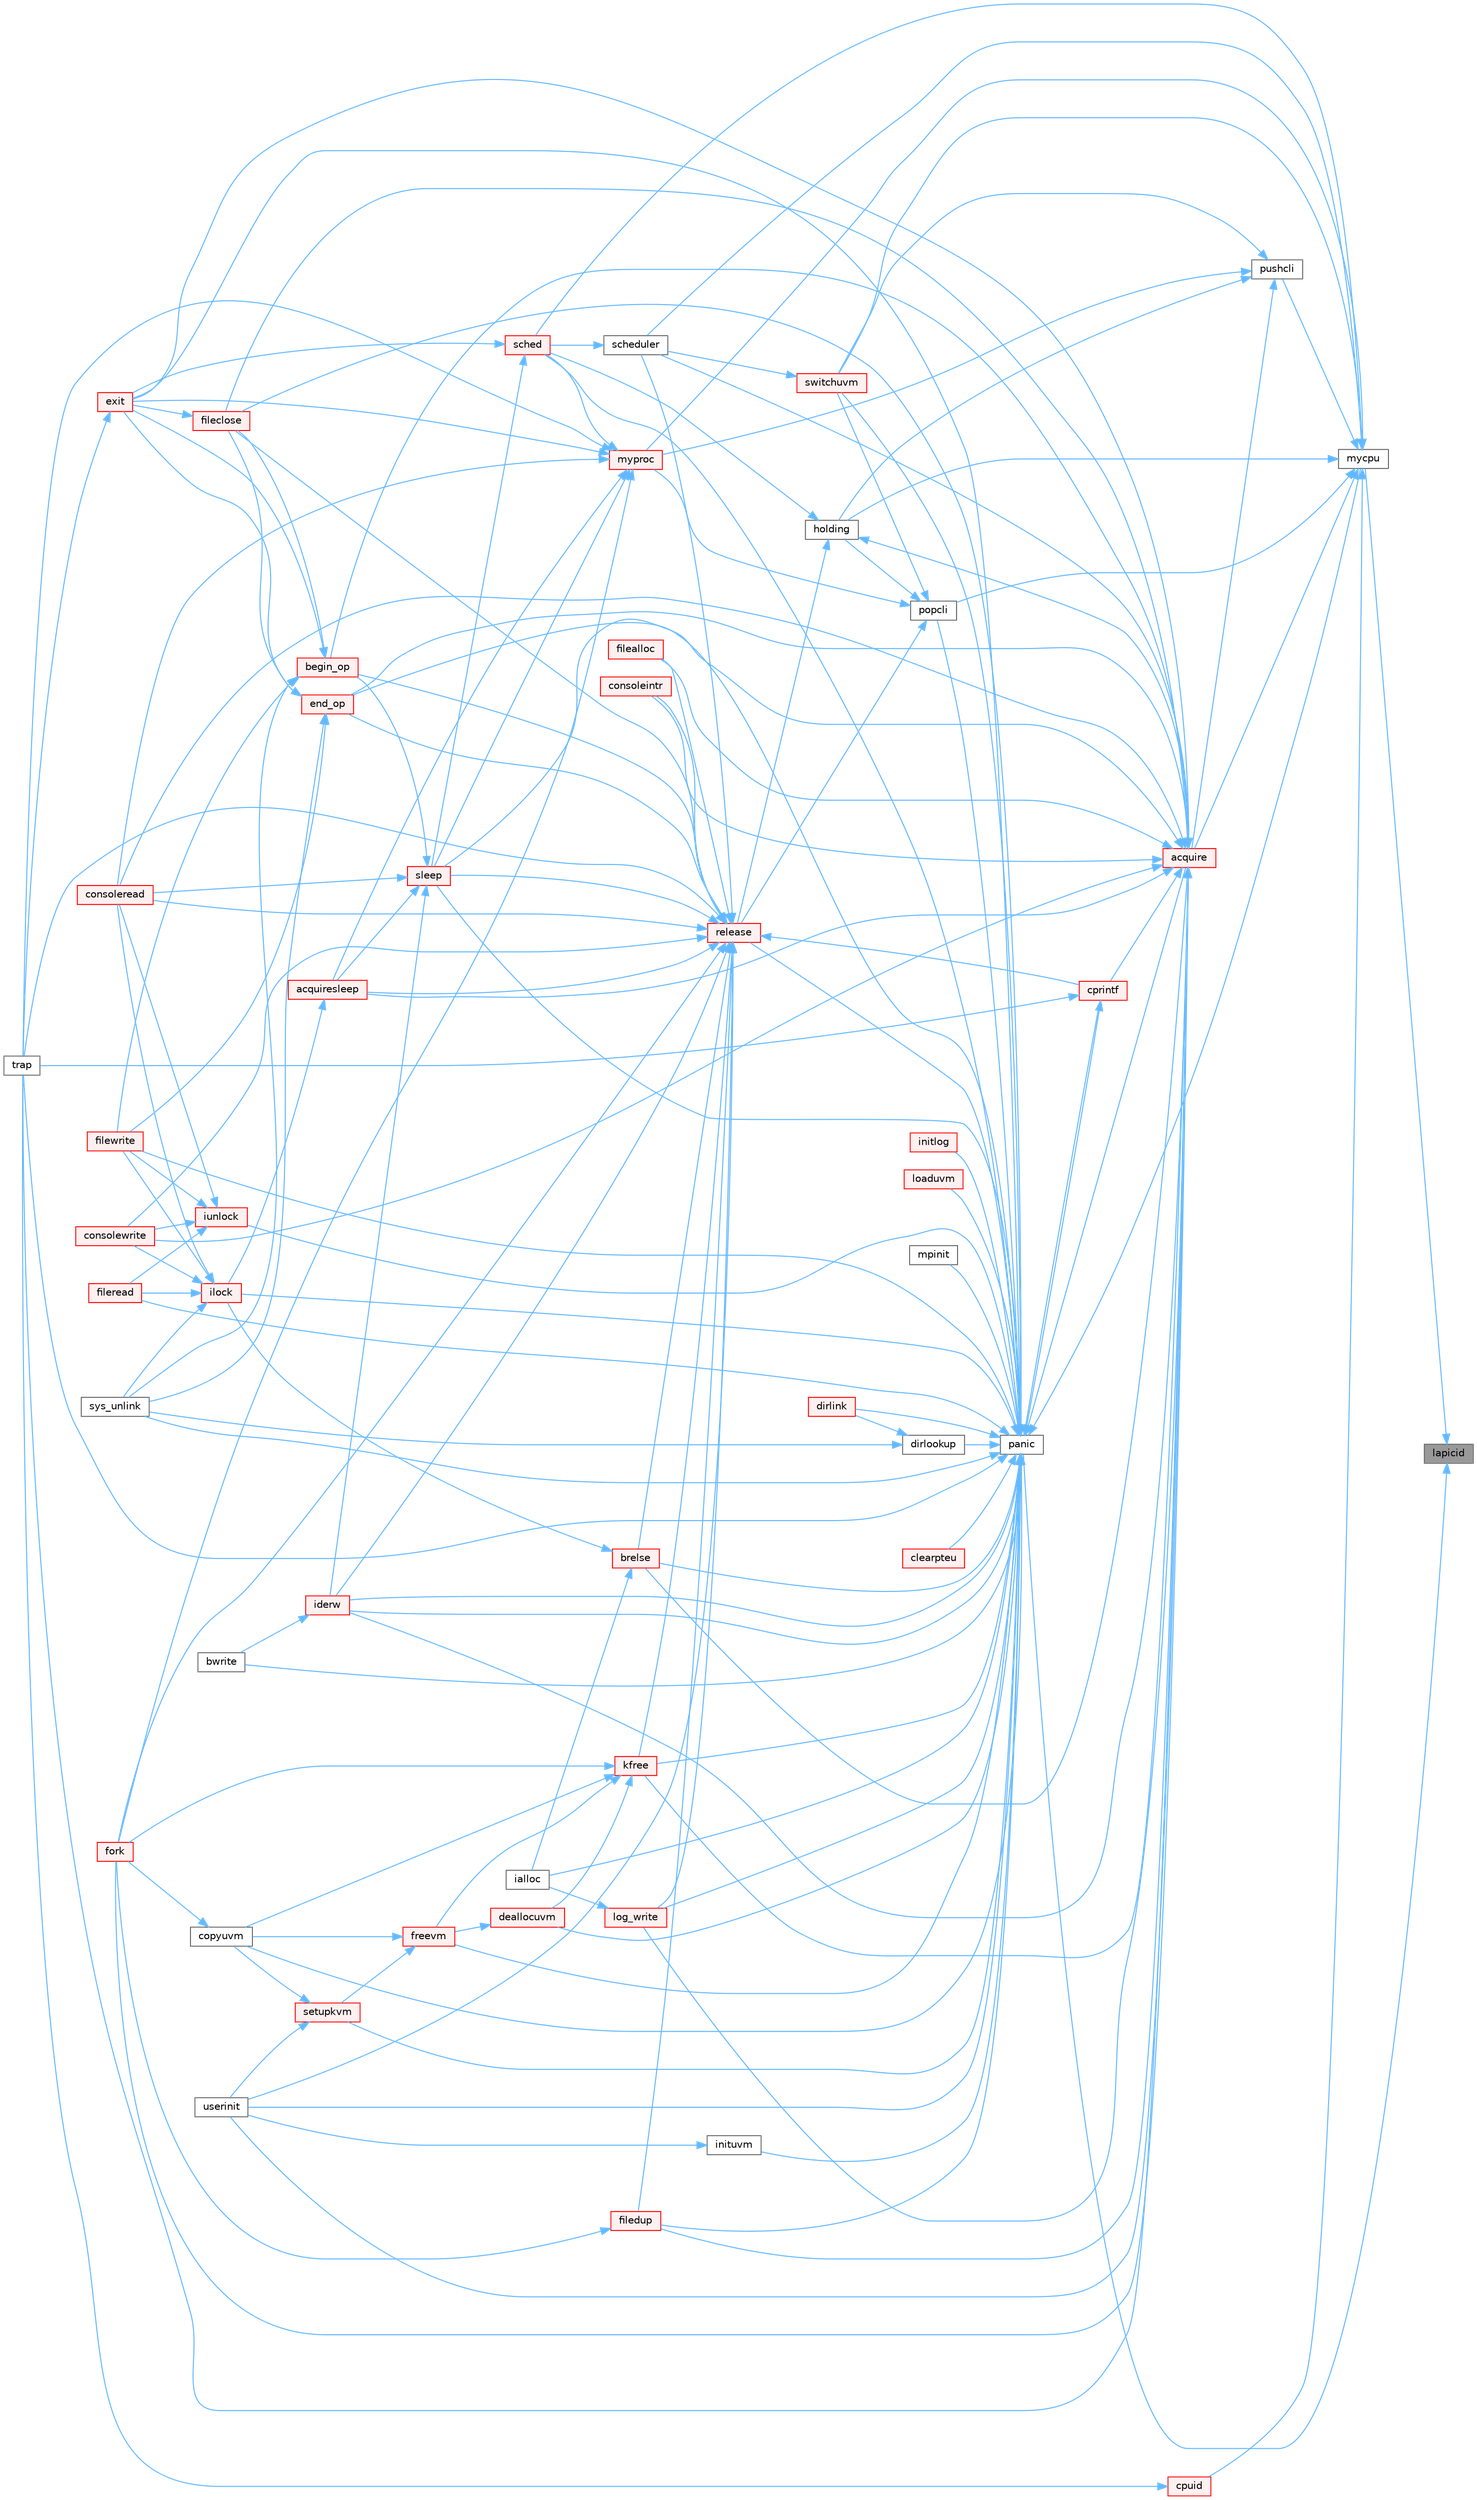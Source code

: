 digraph "lapicid"
{
 // LATEX_PDF_SIZE
  bgcolor="transparent";
  edge [fontname=Helvetica,fontsize=10,labelfontname=Helvetica,labelfontsize=10];
  node [fontname=Helvetica,fontsize=10,shape=box,height=0.2,width=0.4];
  rankdir="RL";
  Node1 [id="Node000001",label="lapicid",height=0.2,width=0.4,color="gray40", fillcolor="grey60", style="filled", fontcolor="black",tooltip=" "];
  Node1 -> Node2 [id="edge1_Node000001_Node000002",dir="back",color="steelblue1",style="solid",tooltip=" "];
  Node2 [id="Node000002",label="mycpu",height=0.2,width=0.4,color="grey40", fillcolor="white", style="filled",URL="$d3/dda/proc_8c.html#ad427959ad025dabd8cd393b27ec39160",tooltip=" "];
  Node2 -> Node3 [id="edge2_Node000002_Node000003",dir="back",color="steelblue1",style="solid",tooltip=" "];
  Node3 [id="Node000003",label="acquire",height=0.2,width=0.4,color="red", fillcolor="#FFF0F0", style="filled",URL="$d3/d2d/spinlock_8c.html#aed377f16a085b00de3a4b32392adbdfb",tooltip=" "];
  Node3 -> Node4 [id="edge3_Node000003_Node000004",dir="back",color="steelblue1",style="solid",tooltip=" "];
  Node4 [id="Node000004",label="acquiresleep",height=0.2,width=0.4,color="red", fillcolor="#FFF0F0", style="filled",URL="$d8/dd1/sleeplock_8c.html#aaad2d7a86d4859982dd9a132f5128ff2",tooltip=" "];
  Node4 -> Node5 [id="edge4_Node000004_Node000005",dir="back",color="steelblue1",style="solid",tooltip=" "];
  Node5 [id="Node000005",label="ilock",height=0.2,width=0.4,color="red", fillcolor="#FFF0F0", style="filled",URL="$d2/d5a/fs_8c.html#aed28187406d84a3aa71f10c6235a03ec",tooltip=" "];
  Node5 -> Node6 [id="edge5_Node000005_Node000006",dir="back",color="steelblue1",style="solid",tooltip=" "];
  Node6 [id="Node000006",label="consoleread",height=0.2,width=0.4,color="red", fillcolor="#FFF0F0", style="filled",URL="$d0/d56/console_8c.html#a28ac85a90987662e306ca8efbfe16074",tooltip=" "];
  Node5 -> Node8 [id="edge6_Node000005_Node000008",dir="back",color="steelblue1",style="solid",tooltip=" "];
  Node8 [id="Node000008",label="consolewrite",height=0.2,width=0.4,color="red", fillcolor="#FFF0F0", style="filled",URL="$d0/d56/console_8c.html#a6af7eb39268127d389792cec37785666",tooltip=" "];
  Node5 -> Node11 [id="edge7_Node000005_Node000011",dir="back",color="steelblue1",style="solid",tooltip=" "];
  Node11 [id="Node000011",label="fileread",height=0.2,width=0.4,color="red", fillcolor="#FFF0F0", style="filled",URL="$d6/d13/file_8c.html#a1dc8c87c7e48bdaaf98e9c7047928f29",tooltip=" "];
  Node5 -> Node15 [id="edge8_Node000005_Node000015",dir="back",color="steelblue1",style="solid",tooltip=" "];
  Node15 [id="Node000015",label="filewrite",height=0.2,width=0.4,color="red", fillcolor="#FFF0F0", style="filled",URL="$d6/d13/file_8c.html#ab8de757a0a9f58dcc6511ea5e46ebb88",tooltip=" "];
  Node5 -> Node20 [id="edge9_Node000005_Node000020",dir="back",color="steelblue1",style="solid",tooltip=" "];
  Node20 [id="Node000020",label="sys_unlink",height=0.2,width=0.4,color="grey40", fillcolor="white", style="filled",URL="$d1/d14/sysfile_8c.html#ae1e58ee11d41f643929520d8c1640da7",tooltip=" "];
  Node3 -> Node42 [id="edge10_Node000003_Node000042",dir="back",color="steelblue1",style="solid",tooltip=" "];
  Node42 [id="Node000042",label="begin_op",height=0.2,width=0.4,color="red", fillcolor="#FFF0F0", style="filled",URL="$d7/df8/log_8c.html#ac96aa31ffc0500e749c62c4d377c21c9",tooltip=" "];
  Node42 -> Node23 [id="edge11_Node000042_Node000023",dir="back",color="steelblue1",style="solid",tooltip=" "];
  Node23 [id="Node000023",label="exit",height=0.2,width=0.4,color="red", fillcolor="#FFF0F0", style="filled",URL="$d3/dda/proc_8c.html#aaf98ef7cdde3a0dfb2e49919de3298b1",tooltip=" "];
  Node23 -> Node32 [id="edge12_Node000023_Node000032",dir="back",color="steelblue1",style="solid",tooltip=" "];
  Node32 [id="Node000032",label="trap",height=0.2,width=0.4,color="grey40", fillcolor="white", style="filled",URL="$dc/d6f/trap_8c.html#a372d166e36c086c91e5f5d81e5fead3a",tooltip=" "];
  Node42 -> Node35 [id="edge13_Node000042_Node000035",dir="back",color="steelblue1",style="solid",tooltip=" "];
  Node35 [id="Node000035",label="fileclose",height=0.2,width=0.4,color="red", fillcolor="#FFF0F0", style="filled",URL="$d6/d13/file_8c.html#ae557c81ab89c24219146144bb6adaa2c",tooltip=" "];
  Node35 -> Node23 [id="edge14_Node000035_Node000023",dir="back",color="steelblue1",style="solid",tooltip=" "];
  Node42 -> Node15 [id="edge15_Node000042_Node000015",dir="back",color="steelblue1",style="solid",tooltip=" "];
  Node42 -> Node20 [id="edge16_Node000042_Node000020",dir="back",color="steelblue1",style="solid",tooltip=" "];
  Node3 -> Node43 [id="edge17_Node000003_Node000043",dir="back",color="steelblue1",style="solid",tooltip=" "];
  Node43 [id="Node000043",label="brelse",height=0.2,width=0.4,color="red", fillcolor="#FFF0F0", style="filled",URL="$dc/de6/bio_8c.html#ab5335aeb503731104314321a78a6d727",tooltip=" "];
  Node43 -> Node44 [id="edge18_Node000043_Node000044",dir="back",color="steelblue1",style="solid",tooltip=" "];
  Node44 [id="Node000044",label="ialloc",height=0.2,width=0.4,color="grey40", fillcolor="white", style="filled",URL="$d2/d5a/fs_8c.html#af95049367381647bc9487af49724b869",tooltip=" "];
  Node43 -> Node5 [id="edge19_Node000043_Node000005",dir="back",color="steelblue1",style="solid",tooltip=" "];
  Node3 -> Node54 [id="edge20_Node000003_Node000054",dir="back",color="steelblue1",style="solid",tooltip=" "];
  Node54 [id="Node000054",label="consoleintr",height=0.2,width=0.4,color="red", fillcolor="#FFF0F0", style="filled",URL="$d0/d56/console_8c.html#aad3d6ca39f23bb6d2686d2967e415193",tooltip=" "];
  Node3 -> Node6 [id="edge21_Node000003_Node000006",dir="back",color="steelblue1",style="solid",tooltip=" "];
  Node3 -> Node8 [id="edge22_Node000003_Node000008",dir="back",color="steelblue1",style="solid",tooltip=" "];
  Node3 -> Node57 [id="edge23_Node000003_Node000057",dir="back",color="steelblue1",style="solid",tooltip=" "];
  Node57 [id="Node000057",label="cprintf",height=0.2,width=0.4,color="red", fillcolor="#FFF0F0", style="filled",URL="$d0/d56/console_8c.html#a90f0742d846503e4ed1804f1df421ec6",tooltip=" "];
  Node57 -> Node62 [id="edge24_Node000057_Node000062",dir="back",color="steelblue1",style="solid",tooltip=" "];
  Node62 [id="Node000062",label="panic",height=0.2,width=0.4,color="grey40", fillcolor="white", style="filled",URL="$d0/d56/console_8c.html#a95c0aca5d6d7487933984f08b189917a",tooltip=" "];
  Node62 -> Node3 [id="edge25_Node000062_Node000003",dir="back",color="steelblue1",style="solid",tooltip=" "];
  Node62 -> Node43 [id="edge26_Node000062_Node000043",dir="back",color="steelblue1",style="solid",tooltip=" "];
  Node62 -> Node63 [id="edge27_Node000062_Node000063",dir="back",color="steelblue1",style="solid",tooltip=" "];
  Node63 [id="Node000063",label="bwrite",height=0.2,width=0.4,color="grey40", fillcolor="white", style="filled",URL="$dc/de6/bio_8c.html#a63c899c13b176ddf80064d32225e1298",tooltip=" "];
  Node62 -> Node64 [id="edge28_Node000062_Node000064",dir="back",color="steelblue1",style="solid",tooltip=" "];
  Node64 [id="Node000064",label="clearpteu",height=0.2,width=0.4,color="red", fillcolor="#FFF0F0", style="filled",URL="$de/de9/vm_8c.html#a795e27a0cb916cfb41411ebbb9669ddf",tooltip=" "];
  Node62 -> Node65 [id="edge29_Node000062_Node000065",dir="back",color="steelblue1",style="solid",tooltip=" "];
  Node65 [id="Node000065",label="copyuvm",height=0.2,width=0.4,color="grey40", fillcolor="white", style="filled",URL="$de/de9/vm_8c.html#a1b57bfa0091c9be3ccc16dbb85ce3acf",tooltip=" "];
  Node65 -> Node66 [id="edge30_Node000065_Node000066",dir="back",color="steelblue1",style="solid",tooltip=" "];
  Node66 [id="Node000066",label="fork",height=0.2,width=0.4,color="red", fillcolor="#FFF0F0", style="filled",URL="$d3/dda/proc_8c.html#acd2e1ded4bb6fce4500438bf928330f4",tooltip=" "];
  Node62 -> Node57 [id="edge31_Node000062_Node000057",dir="back",color="steelblue1",style="solid",tooltip=" "];
  Node62 -> Node68 [id="edge32_Node000062_Node000068",dir="back",color="steelblue1",style="solid",tooltip=" "];
  Node68 [id="Node000068",label="deallocuvm",height=0.2,width=0.4,color="red", fillcolor="#FFF0F0", style="filled",URL="$de/de9/vm_8c.html#a6d3019ea15a9bfdc5131ae97f3623c49",tooltip=" "];
  Node68 -> Node69 [id="edge33_Node000068_Node000069",dir="back",color="steelblue1",style="solid",tooltip=" "];
  Node69 [id="Node000069",label="freevm",height=0.2,width=0.4,color="red", fillcolor="#FFF0F0", style="filled",URL="$de/de9/vm_8c.html#aa883924e2f068c520b695cdc168e1603",tooltip=" "];
  Node69 -> Node65 [id="edge34_Node000069_Node000065",dir="back",color="steelblue1",style="solid",tooltip=" "];
  Node69 -> Node70 [id="edge35_Node000069_Node000070",dir="back",color="steelblue1",style="solid",tooltip=" "];
  Node70 [id="Node000070",label="setupkvm",height=0.2,width=0.4,color="red", fillcolor="#FFF0F0", style="filled",URL="$de/de9/vm_8c.html#a1c8a7a02e9391b5cf0984388216695c0",tooltip=" "];
  Node70 -> Node65 [id="edge36_Node000070_Node000065",dir="back",color="steelblue1",style="solid",tooltip=" "];
  Node70 -> Node72 [id="edge37_Node000070_Node000072",dir="back",color="steelblue1",style="solid",tooltip=" "];
  Node72 [id="Node000072",label="userinit",height=0.2,width=0.4,color="grey40", fillcolor="white", style="filled",URL="$d3/dda/proc_8c.html#a81c8a6a0cae413bc81aa223f7f7b7205",tooltip=" "];
  Node62 -> Node22 [id="edge38_Node000062_Node000022",dir="back",color="steelblue1",style="solid",tooltip=" "];
  Node22 [id="Node000022",label="dirlink",height=0.2,width=0.4,color="red", fillcolor="#FFF0F0", style="filled",URL="$d2/d5a/fs_8c.html#a69a135a0e8a06d9f306d77ebc0c1f7a0",tooltip=" "];
  Node62 -> Node48 [id="edge39_Node000062_Node000048",dir="back",color="steelblue1",style="solid",tooltip=" "];
  Node48 [id="Node000048",label="dirlookup",height=0.2,width=0.4,color="grey40", fillcolor="white", style="filled",URL="$d2/d5a/fs_8c.html#a5341068f021beac8cf0032b97d231e6f",tooltip=" "];
  Node48 -> Node22 [id="edge40_Node000048_Node000022",dir="back",color="steelblue1",style="solid",tooltip=" "];
  Node48 -> Node20 [id="edge41_Node000048_Node000020",dir="back",color="steelblue1",style="solid",tooltip=" "];
  Node62 -> Node75 [id="edge42_Node000062_Node000075",dir="back",color="steelblue1",style="solid",tooltip=" "];
  Node75 [id="Node000075",label="end_op",height=0.2,width=0.4,color="red", fillcolor="#FFF0F0", style="filled",URL="$d7/df8/log_8c.html#ac0f12be0ca0de555e60b27b06a57a65b",tooltip=" "];
  Node75 -> Node23 [id="edge43_Node000075_Node000023",dir="back",color="steelblue1",style="solid",tooltip=" "];
  Node75 -> Node35 [id="edge44_Node000075_Node000035",dir="back",color="steelblue1",style="solid",tooltip=" "];
  Node75 -> Node15 [id="edge45_Node000075_Node000015",dir="back",color="steelblue1",style="solid",tooltip=" "];
  Node75 -> Node20 [id="edge46_Node000075_Node000020",dir="back",color="steelblue1",style="solid",tooltip=" "];
  Node62 -> Node23 [id="edge47_Node000062_Node000023",dir="back",color="steelblue1",style="solid",tooltip=" "];
  Node62 -> Node35 [id="edge48_Node000062_Node000035",dir="back",color="steelblue1",style="solid",tooltip=" "];
  Node62 -> Node76 [id="edge49_Node000062_Node000076",dir="back",color="steelblue1",style="solid",tooltip=" "];
  Node76 [id="Node000076",label="filedup",height=0.2,width=0.4,color="red", fillcolor="#FFF0F0", style="filled",URL="$d6/d13/file_8c.html#a9ef0346d08d8ed79ce2a9c03f9a4b4b2",tooltip=" "];
  Node76 -> Node66 [id="edge50_Node000076_Node000066",dir="back",color="steelblue1",style="solid",tooltip=" "];
  Node62 -> Node11 [id="edge51_Node000062_Node000011",dir="back",color="steelblue1",style="solid",tooltip=" "];
  Node62 -> Node15 [id="edge52_Node000062_Node000015",dir="back",color="steelblue1",style="solid",tooltip=" "];
  Node62 -> Node69 [id="edge53_Node000062_Node000069",dir="back",color="steelblue1",style="solid",tooltip=" "];
  Node62 -> Node44 [id="edge54_Node000062_Node000044",dir="back",color="steelblue1",style="solid",tooltip=" "];
  Node62 -> Node78 [id="edge55_Node000062_Node000078",dir="back",color="steelblue1",style="solid",tooltip=" "];
  Node78 [id="Node000078",label="iderw",height=0.2,width=0.4,color="red", fillcolor="#FFF0F0", style="filled",URL="$da/d9b/memide_8c.html#a7f36b008f02088c86f76e98e05b55af5",tooltip=" "];
  Node78 -> Node63 [id="edge56_Node000078_Node000063",dir="back",color="steelblue1",style="solid",tooltip=" "];
  Node62 -> Node78 [id="edge57_Node000062_Node000078",dir="back",color="steelblue1",style="solid",tooltip=" "];
  Node62 -> Node5 [id="edge58_Node000062_Node000005",dir="back",color="steelblue1",style="solid",tooltip=" "];
  Node62 -> Node53 [id="edge59_Node000062_Node000053",dir="back",color="steelblue1",style="solid",tooltip=" "];
  Node53 [id="Node000053",label="initlog",height=0.2,width=0.4,color="red", fillcolor="#FFF0F0", style="filled",URL="$d7/df8/log_8c.html#ad5e79aaefb91f41b9ef6aeae7ecf4708",tooltip=" "];
  Node62 -> Node80 [id="edge60_Node000062_Node000080",dir="back",color="steelblue1",style="solid",tooltip=" "];
  Node80 [id="Node000080",label="inituvm",height=0.2,width=0.4,color="grey40", fillcolor="white", style="filled",URL="$de/de9/vm_8c.html#ac96c231d4053eaf4322c27d1f2cd9d49",tooltip=" "];
  Node80 -> Node72 [id="edge61_Node000080_Node000072",dir="back",color="steelblue1",style="solid",tooltip=" "];
  Node62 -> Node81 [id="edge62_Node000062_Node000081",dir="back",color="steelblue1",style="solid",tooltip=" "];
  Node81 [id="Node000081",label="iunlock",height=0.2,width=0.4,color="red", fillcolor="#FFF0F0", style="filled",URL="$d2/d5a/fs_8c.html#ae4e29916219b9293b37f9c34220694fe",tooltip=" "];
  Node81 -> Node6 [id="edge63_Node000081_Node000006",dir="back",color="steelblue1",style="solid",tooltip=" "];
  Node81 -> Node8 [id="edge64_Node000081_Node000008",dir="back",color="steelblue1",style="solid",tooltip=" "];
  Node81 -> Node11 [id="edge65_Node000081_Node000011",dir="back",color="steelblue1",style="solid",tooltip=" "];
  Node81 -> Node15 [id="edge66_Node000081_Node000015",dir="back",color="steelblue1",style="solid",tooltip=" "];
  Node62 -> Node82 [id="edge67_Node000062_Node000082",dir="back",color="steelblue1",style="solid",tooltip=" "];
  Node82 [id="Node000082",label="kfree",height=0.2,width=0.4,color="red", fillcolor="#FFF0F0", style="filled",URL="$d4/def/kalloc_8c.html#aced59ecf8411235f6dffc065236711a5",tooltip=" "];
  Node82 -> Node65 [id="edge68_Node000082_Node000065",dir="back",color="steelblue1",style="solid",tooltip=" "];
  Node82 -> Node68 [id="edge69_Node000082_Node000068",dir="back",color="steelblue1",style="solid",tooltip=" "];
  Node82 -> Node66 [id="edge70_Node000082_Node000066",dir="back",color="steelblue1",style="solid",tooltip=" "];
  Node82 -> Node69 [id="edge71_Node000082_Node000069",dir="back",color="steelblue1",style="solid",tooltip=" "];
  Node62 -> Node49 [id="edge72_Node000062_Node000049",dir="back",color="steelblue1",style="solid",tooltip=" "];
  Node49 [id="Node000049",label="loaduvm",height=0.2,width=0.4,color="red", fillcolor="#FFF0F0", style="filled",URL="$de/de9/vm_8c.html#a201acc8337a2893268b61ea5a1ee0d53",tooltip=" "];
  Node62 -> Node87 [id="edge73_Node000062_Node000087",dir="back",color="steelblue1",style="solid",tooltip=" "];
  Node87 [id="Node000087",label="log_write",height=0.2,width=0.4,color="red", fillcolor="#FFF0F0", style="filled",URL="$d7/df8/log_8c.html#a7eacb0fbebe5ce4c7d3ddea15908b13d",tooltip=" "];
  Node87 -> Node44 [id="edge74_Node000087_Node000044",dir="back",color="steelblue1",style="solid",tooltip=" "];
  Node62 -> Node88 [id="edge75_Node000062_Node000088",dir="back",color="steelblue1",style="solid",tooltip=" "];
  Node88 [id="Node000088",label="mpinit",height=0.2,width=0.4,color="grey40", fillcolor="white", style="filled",URL="$dd/d06/mp_8c.html#a2fd0b66a17c5347541448ef906b7b2a2",tooltip=" "];
  Node62 -> Node2 [id="edge76_Node000062_Node000002",dir="back",color="steelblue1",style="solid",tooltip=" "];
  Node62 -> Node89 [id="edge77_Node000062_Node000089",dir="back",color="steelblue1",style="solid",tooltip=" "];
  Node89 [id="Node000089",label="popcli",height=0.2,width=0.4,color="grey40", fillcolor="white", style="filled",URL="$d3/d2d/spinlock_8c.html#ae3424f669269fef400ce29c3aeb43fdb",tooltip=" "];
  Node89 -> Node90 [id="edge78_Node000089_Node000090",dir="back",color="steelblue1",style="solid",tooltip=" "];
  Node90 [id="Node000090",label="holding",height=0.2,width=0.4,color="grey40", fillcolor="white", style="filled",URL="$d3/d2d/spinlock_8c.html#aea48df3e5cfb903179ad3dc78ab502d9",tooltip=" "];
  Node90 -> Node3 [id="edge79_Node000090_Node000003",dir="back",color="steelblue1",style="solid",tooltip=" "];
  Node90 -> Node91 [id="edge80_Node000090_Node000091",dir="back",color="steelblue1",style="solid",tooltip=" "];
  Node91 [id="Node000091",label="release",height=0.2,width=0.4,color="red", fillcolor="#FFF0F0", style="filled",URL="$d3/d2d/spinlock_8c.html#a1cee376aa9a00e754bf5481cd5f3d97b",tooltip=" "];
  Node91 -> Node4 [id="edge81_Node000091_Node000004",dir="back",color="steelblue1",style="solid",tooltip=" "];
  Node91 -> Node42 [id="edge82_Node000091_Node000042",dir="back",color="steelblue1",style="solid",tooltip=" "];
  Node91 -> Node43 [id="edge83_Node000091_Node000043",dir="back",color="steelblue1",style="solid",tooltip=" "];
  Node91 -> Node54 [id="edge84_Node000091_Node000054",dir="back",color="steelblue1",style="solid",tooltip=" "];
  Node91 -> Node6 [id="edge85_Node000091_Node000006",dir="back",color="steelblue1",style="solid",tooltip=" "];
  Node91 -> Node8 [id="edge86_Node000091_Node000008",dir="back",color="steelblue1",style="solid",tooltip=" "];
  Node91 -> Node57 [id="edge87_Node000091_Node000057",dir="back",color="steelblue1",style="solid",tooltip=" "];
  Node91 -> Node75 [id="edge88_Node000091_Node000075",dir="back",color="steelblue1",style="solid",tooltip=" "];
  Node91 -> Node92 [id="edge89_Node000091_Node000092",dir="back",color="steelblue1",style="solid",tooltip=" "];
  Node92 [id="Node000092",label="filealloc",height=0.2,width=0.4,color="red", fillcolor="#FFF0F0", style="filled",URL="$d6/d13/file_8c.html#ac56b15561658d0e74ce1c53309b8f97d",tooltip=" "];
  Node91 -> Node35 [id="edge90_Node000091_Node000035",dir="back",color="steelblue1",style="solid",tooltip=" "];
  Node91 -> Node76 [id="edge91_Node000091_Node000076",dir="back",color="steelblue1",style="solid",tooltip=" "];
  Node91 -> Node66 [id="edge92_Node000091_Node000066",dir="back",color="steelblue1",style="solid",tooltip=" "];
  Node91 -> Node78 [id="edge93_Node000091_Node000078",dir="back",color="steelblue1",style="solid",tooltip=" "];
  Node91 -> Node82 [id="edge94_Node000091_Node000082",dir="back",color="steelblue1",style="solid",tooltip=" "];
  Node91 -> Node87 [id="edge95_Node000091_Node000087",dir="back",color="steelblue1",style="solid",tooltip=" "];
  Node91 -> Node102 [id="edge96_Node000091_Node000102",dir="back",color="steelblue1",style="solid",tooltip=" "];
  Node102 [id="Node000102",label="scheduler",height=0.2,width=0.4,color="grey40", fillcolor="white", style="filled",URL="$d3/dda/proc_8c.html#a9fa00b0be5d3c4781048861e2506eb63",tooltip=" "];
  Node102 -> Node103 [id="edge97_Node000102_Node000103",dir="back",color="steelblue1",style="solid",tooltip=" "];
  Node103 [id="Node000103",label="sched",height=0.2,width=0.4,color="red", fillcolor="#FFF0F0", style="filled",URL="$d3/dda/proc_8c.html#ad788da91743c333b5bed7c4a0dd12365",tooltip=" "];
  Node103 -> Node23 [id="edge98_Node000103_Node000023",dir="back",color="steelblue1",style="solid",tooltip=" "];
  Node103 -> Node104 [id="edge99_Node000103_Node000104",dir="back",color="steelblue1",style="solid",tooltip=" "];
  Node104 [id="Node000104",label="sleep",height=0.2,width=0.4,color="red", fillcolor="#FFF0F0", style="filled",URL="$d3/dda/proc_8c.html#ae70cc0370342e46f6db3bec367232457",tooltip=" "];
  Node104 -> Node4 [id="edge100_Node000104_Node000004",dir="back",color="steelblue1",style="solid",tooltip=" "];
  Node104 -> Node42 [id="edge101_Node000104_Node000042",dir="back",color="steelblue1",style="solid",tooltip=" "];
  Node104 -> Node6 [id="edge102_Node000104_Node000006",dir="back",color="steelblue1",style="solid",tooltip=" "];
  Node104 -> Node78 [id="edge103_Node000104_Node000078",dir="back",color="steelblue1",style="solid",tooltip=" "];
  Node91 -> Node104 [id="edge104_Node000091_Node000104",dir="back",color="steelblue1",style="solid",tooltip=" "];
  Node91 -> Node32 [id="edge105_Node000091_Node000032",dir="back",color="steelblue1",style="solid",tooltip=" "];
  Node91 -> Node72 [id="edge106_Node000091_Node000072",dir="back",color="steelblue1",style="solid",tooltip=" "];
  Node90 -> Node103 [id="edge107_Node000090_Node000103",dir="back",color="steelblue1",style="solid",tooltip=" "];
  Node89 -> Node109 [id="edge108_Node000089_Node000109",dir="back",color="steelblue1",style="solid",tooltip=" "];
  Node109 [id="Node000109",label="myproc",height=0.2,width=0.4,color="red", fillcolor="#FFF0F0", style="filled",URL="$d3/dda/proc_8c.html#a41af0935f3989aae450cf8988cd9c3a9",tooltip=" "];
  Node109 -> Node4 [id="edge109_Node000109_Node000004",dir="back",color="steelblue1",style="solid",tooltip=" "];
  Node109 -> Node6 [id="edge110_Node000109_Node000006",dir="back",color="steelblue1",style="solid",tooltip=" "];
  Node109 -> Node23 [id="edge111_Node000109_Node000023",dir="back",color="steelblue1",style="solid",tooltip=" "];
  Node109 -> Node66 [id="edge112_Node000109_Node000066",dir="back",color="steelblue1",style="solid",tooltip=" "];
  Node109 -> Node103 [id="edge113_Node000109_Node000103",dir="back",color="steelblue1",style="solid",tooltip=" "];
  Node109 -> Node104 [id="edge114_Node000109_Node000104",dir="back",color="steelblue1",style="solid",tooltip=" "];
  Node109 -> Node32 [id="edge115_Node000109_Node000032",dir="back",color="steelblue1",style="solid",tooltip=" "];
  Node89 -> Node91 [id="edge116_Node000089_Node000091",dir="back",color="steelblue1",style="solid",tooltip=" "];
  Node89 -> Node117 [id="edge117_Node000089_Node000117",dir="back",color="steelblue1",style="solid",tooltip=" "];
  Node117 [id="Node000117",label="switchuvm",height=0.2,width=0.4,color="red", fillcolor="#FFF0F0", style="filled",URL="$de/de9/vm_8c.html#a87c90f0ab2a1b11c2b55f4e483bb8493",tooltip=" "];
  Node117 -> Node102 [id="edge118_Node000117_Node000102",dir="back",color="steelblue1",style="solid",tooltip=" "];
  Node62 -> Node91 [id="edge119_Node000062_Node000091",dir="back",color="steelblue1",style="solid",tooltip=" "];
  Node62 -> Node103 [id="edge120_Node000062_Node000103",dir="back",color="steelblue1",style="solid",tooltip=" "];
  Node62 -> Node70 [id="edge121_Node000062_Node000070",dir="back",color="steelblue1",style="solid",tooltip=" "];
  Node62 -> Node104 [id="edge122_Node000062_Node000104",dir="back",color="steelblue1",style="solid",tooltip=" "];
  Node62 -> Node117 [id="edge123_Node000062_Node000117",dir="back",color="steelblue1",style="solid",tooltip=" "];
  Node62 -> Node20 [id="edge124_Node000062_Node000020",dir="back",color="steelblue1",style="solid",tooltip=" "];
  Node62 -> Node32 [id="edge125_Node000062_Node000032",dir="back",color="steelblue1",style="solid",tooltip=" "];
  Node62 -> Node72 [id="edge126_Node000062_Node000072",dir="back",color="steelblue1",style="solid",tooltip=" "];
  Node57 -> Node32 [id="edge127_Node000057_Node000032",dir="back",color="steelblue1",style="solid",tooltip=" "];
  Node3 -> Node75 [id="edge128_Node000003_Node000075",dir="back",color="steelblue1",style="solid",tooltip=" "];
  Node3 -> Node23 [id="edge129_Node000003_Node000023",dir="back",color="steelblue1",style="solid",tooltip=" "];
  Node3 -> Node92 [id="edge130_Node000003_Node000092",dir="back",color="steelblue1",style="solid",tooltip=" "];
  Node3 -> Node35 [id="edge131_Node000003_Node000035",dir="back",color="steelblue1",style="solid",tooltip=" "];
  Node3 -> Node76 [id="edge132_Node000003_Node000076",dir="back",color="steelblue1",style="solid",tooltip=" "];
  Node3 -> Node66 [id="edge133_Node000003_Node000066",dir="back",color="steelblue1",style="solid",tooltip=" "];
  Node3 -> Node78 [id="edge134_Node000003_Node000078",dir="back",color="steelblue1",style="solid",tooltip=" "];
  Node3 -> Node82 [id="edge135_Node000003_Node000082",dir="back",color="steelblue1",style="solid",tooltip=" "];
  Node3 -> Node87 [id="edge136_Node000003_Node000087",dir="back",color="steelblue1",style="solid",tooltip=" "];
  Node3 -> Node102 [id="edge137_Node000003_Node000102",dir="back",color="steelblue1",style="solid",tooltip=" "];
  Node3 -> Node104 [id="edge138_Node000003_Node000104",dir="back",color="steelblue1",style="solid",tooltip=" "];
  Node3 -> Node32 [id="edge139_Node000003_Node000032",dir="back",color="steelblue1",style="solid",tooltip=" "];
  Node3 -> Node72 [id="edge140_Node000003_Node000072",dir="back",color="steelblue1",style="solid",tooltip=" "];
  Node2 -> Node120 [id="edge141_Node000002_Node000120",dir="back",color="steelblue1",style="solid",tooltip=" "];
  Node120 [id="Node000120",label="cpuid",height=0.2,width=0.4,color="red", fillcolor="#FFF0F0", style="filled",URL="$d3/dda/proc_8c.html#a414dda255ed3c1e43e7922d10f9d2c6d",tooltip=" "];
  Node120 -> Node32 [id="edge142_Node000120_Node000032",dir="back",color="steelblue1",style="solid",tooltip=" "];
  Node2 -> Node90 [id="edge143_Node000002_Node000090",dir="back",color="steelblue1",style="solid",tooltip=" "];
  Node2 -> Node109 [id="edge144_Node000002_Node000109",dir="back",color="steelblue1",style="solid",tooltip=" "];
  Node2 -> Node89 [id="edge145_Node000002_Node000089",dir="back",color="steelblue1",style="solid",tooltip=" "];
  Node2 -> Node122 [id="edge146_Node000002_Node000122",dir="back",color="steelblue1",style="solid",tooltip=" "];
  Node122 [id="Node000122",label="pushcli",height=0.2,width=0.4,color="grey40", fillcolor="white", style="filled",URL="$d3/d2d/spinlock_8c.html#a206b749d1b7768dadce61cbcde7e0f1c",tooltip=" "];
  Node122 -> Node3 [id="edge147_Node000122_Node000003",dir="back",color="steelblue1",style="solid",tooltip=" "];
  Node122 -> Node90 [id="edge148_Node000122_Node000090",dir="back",color="steelblue1",style="solid",tooltip=" "];
  Node122 -> Node109 [id="edge149_Node000122_Node000109",dir="back",color="steelblue1",style="solid",tooltip=" "];
  Node122 -> Node117 [id="edge150_Node000122_Node000117",dir="back",color="steelblue1",style="solid",tooltip=" "];
  Node2 -> Node103 [id="edge151_Node000002_Node000103",dir="back",color="steelblue1",style="solid",tooltip=" "];
  Node2 -> Node102 [id="edge152_Node000002_Node000102",dir="back",color="steelblue1",style="solid",tooltip=" "];
  Node2 -> Node117 [id="edge153_Node000002_Node000117",dir="back",color="steelblue1",style="solid",tooltip=" "];
  Node1 -> Node62 [id="edge154_Node000001_Node000062",dir="back",color="steelblue1",style="solid",tooltip=" "];
}
